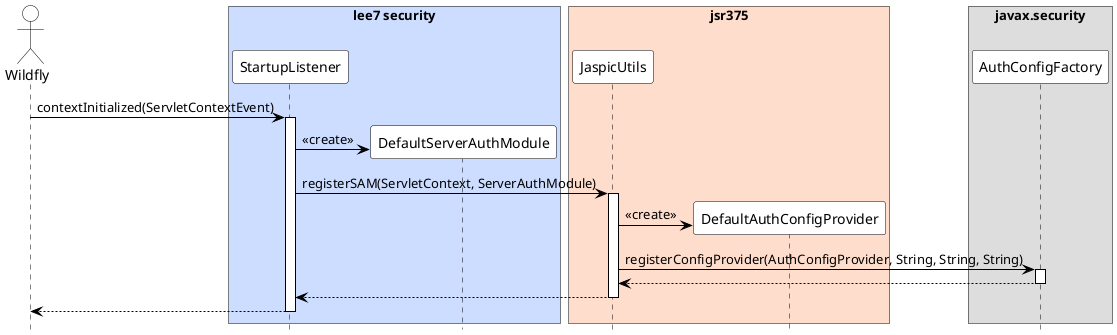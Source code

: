 @startuml
hide footbox
skinparam sequence {
    ActorBorderColor black
    ActorBackgroundColor white
    ArrowColor black
    BackgroundColor white
    BoxBorderColor black
    LifeLineBorderColor black
    ParticipantBorderColor black
    ParticipantBackgroundColor white
}

actor Wildfly

box "lee7 security" #ccddff
participant StartupListener
participant DefaultServerAuthModule
end box

box "jsr375" #ffddcc
participant JaspicUtils
participant DefaultAuthConfigProvider
end box

box "javax.security"
participant AuthConfigFactory
end box

Wildfly -> StartupListener : contextInitialized(ServletContextEvent)
activate StartupListener

    create DefaultServerAuthModule
    StartupListener -> DefaultServerAuthModule : <<create>>
    StartupListener -> JaspicUtils : registerSAM(ServletContext, ServerAuthModule)
    activate JaspicUtils

        create DefaultAuthConfigProvider
        JaspicUtils -> DefaultAuthConfigProvider : <<create>>
        JaspicUtils -> AuthConfigFactory : registerConfigProvider(AuthConfigProvider, String, String, String)
        activate AuthConfigFactory
        AuthConfigFactory --> JaspicUtils
        deactivate AuthConfigFactory

    JaspicUtils --> StartupListener
    deactivate JaspicUtils

StartupListener --> Wildfly
deactivate StartupListener

@enduml
